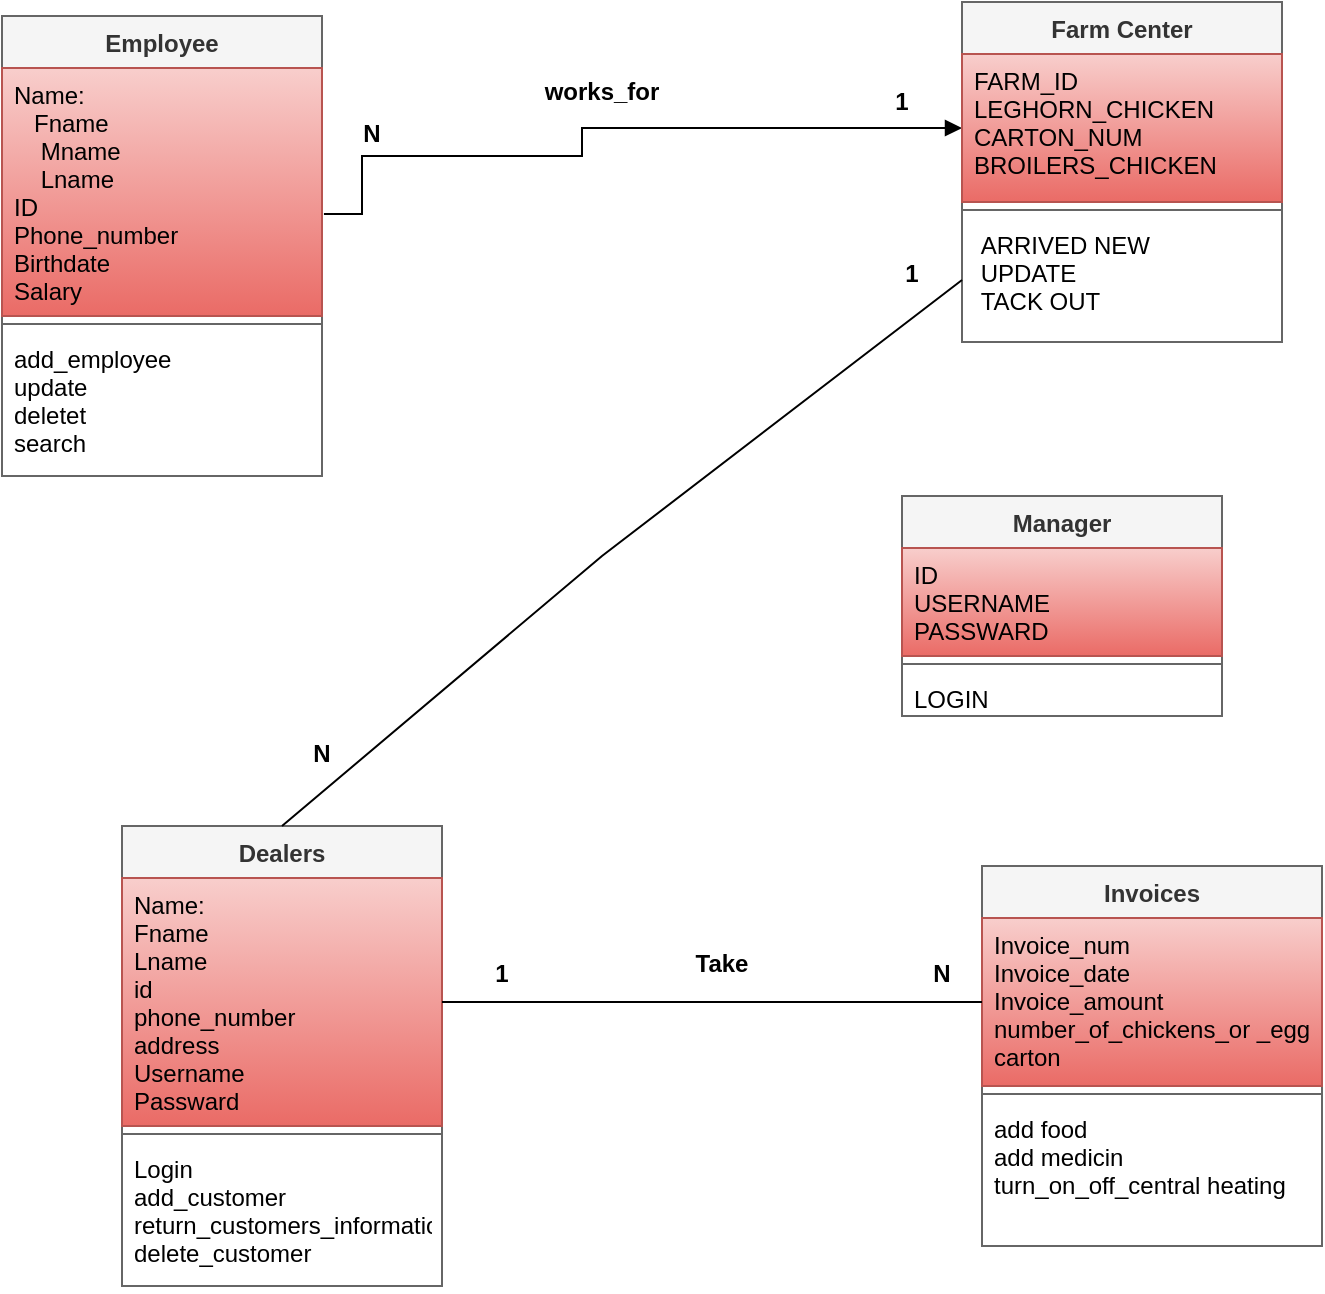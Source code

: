 <mxfile version="20.8.16" type="device"><diagram name="Page-1" id="kTZNJNUz9LKpgBuAhwWW"><mxGraphModel dx="1050" dy="629" grid="1" gridSize="10" guides="1" tooltips="1" connect="1" arrows="1" fold="1" page="1" pageScale="1" pageWidth="850" pageHeight="1100" math="0" shadow="0"><root><mxCell id="0"/><mxCell id="1" parent="0"/><mxCell id="6SDkDv7rNIjQRWa-t-SF-1" value="Employee" style="swimlane;fontStyle=1;align=center;verticalAlign=top;childLayout=stackLayout;horizontal=1;startSize=26;horizontalStack=0;resizeParent=1;resizeParentMax=0;resizeLast=0;collapsible=1;marginBottom=0;fillColor=#f5f5f5;strokeColor=#666666;fontColor=#333333;" parent="1" vertex="1"><mxGeometry x="60" y="50" width="160" height="230" as="geometry"/></mxCell><mxCell id="6SDkDv7rNIjQRWa-t-SF-2" value="Name:&#10;   Fname&#10;    Mname&#10;    Lname&#10;ID&#10;Phone_number&#10;Birthdate&#10;Salary" style="text;strokeColor=#b85450;fillColor=#f8cecc;align=left;verticalAlign=top;spacingLeft=4;spacingRight=4;overflow=hidden;rotatable=0;points=[[0,0.5],[1,0.5]];portConstraint=eastwest;gradientColor=#ea6b66;" parent="6SDkDv7rNIjQRWa-t-SF-1" vertex="1"><mxGeometry y="26" width="160" height="124" as="geometry"/></mxCell><mxCell id="6SDkDv7rNIjQRWa-t-SF-3" value="" style="line;strokeWidth=1;fillColor=none;align=left;verticalAlign=middle;spacingTop=-1;spacingLeft=3;spacingRight=3;rotatable=0;labelPosition=right;points=[];portConstraint=eastwest;strokeColor=inherit;" parent="6SDkDv7rNIjQRWa-t-SF-1" vertex="1"><mxGeometry y="150" width="160" height="8" as="geometry"/></mxCell><mxCell id="6SDkDv7rNIjQRWa-t-SF-4" value="add_employee&#10;update&#10;deletet&#10;search&#10;" style="text;strokeColor=none;fillColor=none;align=left;verticalAlign=top;spacingLeft=4;spacingRight=4;overflow=hidden;rotatable=0;points=[[0,0.5],[1,0.5]];portConstraint=eastwest;" parent="6SDkDv7rNIjQRWa-t-SF-1" vertex="1"><mxGeometry y="158" width="160" height="72" as="geometry"/></mxCell><mxCell id="6SDkDv7rNIjQRWa-t-SF-21" value="Manager" style="swimlane;fontStyle=1;align=center;verticalAlign=top;childLayout=stackLayout;horizontal=1;startSize=26;horizontalStack=0;resizeParent=1;resizeParentMax=0;resizeLast=0;collapsible=1;marginBottom=0;fillColor=#f5f5f5;strokeColor=#666666;fontColor=#333333;" parent="1" vertex="1"><mxGeometry x="510" y="290" width="160" height="110" as="geometry"/></mxCell><mxCell id="6SDkDv7rNIjQRWa-t-SF-22" value="ID&#10;USERNAME&#10;PASSWARD" style="text;strokeColor=#b85450;fillColor=#f8cecc;align=left;verticalAlign=top;spacingLeft=4;spacingRight=4;overflow=hidden;rotatable=0;points=[[0,0.5],[1,0.5]];portConstraint=eastwest;gradientColor=#ea6b66;" parent="6SDkDv7rNIjQRWa-t-SF-21" vertex="1"><mxGeometry y="26" width="160" height="54" as="geometry"/></mxCell><mxCell id="6SDkDv7rNIjQRWa-t-SF-23" value="" style="line;strokeWidth=1;fillColor=none;align=left;verticalAlign=middle;spacingTop=-1;spacingLeft=3;spacingRight=3;rotatable=0;labelPosition=right;points=[];portConstraint=eastwest;strokeColor=inherit;" parent="6SDkDv7rNIjQRWa-t-SF-21" vertex="1"><mxGeometry y="80" width="160" height="8" as="geometry"/></mxCell><mxCell id="6SDkDv7rNIjQRWa-t-SF-24" value="LOGIN" style="text;strokeColor=none;fillColor=none;align=left;verticalAlign=top;spacingLeft=4;spacingRight=4;overflow=hidden;rotatable=0;points=[[0,0.5],[1,0.5]];portConstraint=eastwest;" parent="6SDkDv7rNIjQRWa-t-SF-21" vertex="1"><mxGeometry y="88" width="160" height="22" as="geometry"/></mxCell><mxCell id="6SDkDv7rNIjQRWa-t-SF-36" value="Invoices" style="swimlane;fontStyle=1;align=center;verticalAlign=top;childLayout=stackLayout;horizontal=1;startSize=26;horizontalStack=0;resizeParent=1;resizeParentMax=0;resizeLast=0;collapsible=1;marginBottom=0;fillColor=#f5f5f5;strokeColor=#666666;fontColor=#333333;" parent="1" vertex="1"><mxGeometry x="550" y="475" width="170" height="190" as="geometry"/></mxCell><mxCell id="6SDkDv7rNIjQRWa-t-SF-37" value="Invoice_num&#10;Invoice_date&#10;Invoice_amount&#10;number_of_chickens_or _egg&#10;carton" style="text;strokeColor=#b85450;fillColor=#f8cecc;align=left;verticalAlign=top;spacingLeft=4;spacingRight=4;overflow=hidden;rotatable=0;points=[[0,0.5],[1,0.5]];portConstraint=eastwest;gradientColor=#ea6b66;" parent="6SDkDv7rNIjQRWa-t-SF-36" vertex="1"><mxGeometry y="26" width="170" height="84" as="geometry"/></mxCell><mxCell id="6SDkDv7rNIjQRWa-t-SF-38" value="" style="line;strokeWidth=1;fillColor=none;align=left;verticalAlign=middle;spacingTop=-1;spacingLeft=3;spacingRight=3;rotatable=0;labelPosition=right;points=[];portConstraint=eastwest;strokeColor=inherit;" parent="6SDkDv7rNIjQRWa-t-SF-36" vertex="1"><mxGeometry y="110" width="170" height="8" as="geometry"/></mxCell><mxCell id="6SDkDv7rNIjQRWa-t-SF-39" value="add food&#10;add medicin&#10;turn_on_off_central heating" style="text;strokeColor=none;fillColor=none;align=left;verticalAlign=top;spacingLeft=4;spacingRight=4;overflow=hidden;rotatable=0;points=[[0,0.5],[1,0.5]];portConstraint=eastwest;" parent="6SDkDv7rNIjQRWa-t-SF-36" vertex="1"><mxGeometry y="118" width="170" height="72" as="geometry"/></mxCell><mxCell id="6SDkDv7rNIjQRWa-t-SF-49" value="Dealers" style="swimlane;fontStyle=1;align=center;verticalAlign=top;childLayout=stackLayout;horizontal=1;startSize=26;horizontalStack=0;resizeParent=1;resizeParentMax=0;resizeLast=0;collapsible=1;marginBottom=0;fillColor=#f5f5f5;strokeColor=#666666;fontColor=#333333;" parent="1" vertex="1"><mxGeometry x="120" y="455" width="160" height="230" as="geometry"/></mxCell><mxCell id="6SDkDv7rNIjQRWa-t-SF-50" value="Name:&#10;Fname&#10;Lname&#10;id&#10;phone_number&#10;address&#10;Username&#10;Passward&#10;" style="text;strokeColor=#b85450;fillColor=#f8cecc;align=left;verticalAlign=top;spacingLeft=4;spacingRight=4;overflow=hidden;rotatable=0;points=[[0,0.5],[1,0.5]];portConstraint=eastwest;gradientColor=#ea6b66;" parent="6SDkDv7rNIjQRWa-t-SF-49" vertex="1"><mxGeometry y="26" width="160" height="124" as="geometry"/></mxCell><mxCell id="6SDkDv7rNIjQRWa-t-SF-51" value="" style="line;strokeWidth=1;fillColor=none;align=left;verticalAlign=middle;spacingTop=-1;spacingLeft=3;spacingRight=3;rotatable=0;labelPosition=right;points=[];portConstraint=eastwest;strokeColor=inherit;" parent="6SDkDv7rNIjQRWa-t-SF-49" vertex="1"><mxGeometry y="150" width="160" height="8" as="geometry"/></mxCell><mxCell id="6SDkDv7rNIjQRWa-t-SF-52" value="Login&#10;add_customer&#10;return_customers_information&#10;delete_customer&#10;" style="text;strokeColor=none;fillColor=none;align=left;verticalAlign=top;spacingLeft=4;spacingRight=4;overflow=hidden;rotatable=0;points=[[0,0.5],[1,0.5]];portConstraint=eastwest;" parent="6SDkDv7rNIjQRWa-t-SF-49" vertex="1"><mxGeometry y="158" width="160" height="72" as="geometry"/></mxCell><mxCell id="Ixf3lWKiUGJAoXhrbu4b-26" value="" style="endArrow=block;endFill=1;html=1;edgeStyle=orthogonalEdgeStyle;align=left;verticalAlign=top;rounded=0;exitX=1.006;exitY=0.589;exitDx=0;exitDy=0;exitPerimeter=0;entryX=0;entryY=0.5;entryDx=0;entryDy=0;" parent="1" source="6SDkDv7rNIjQRWa-t-SF-2" edge="1" target="oqZayeyF5eS3rsG4cb-D-7"><mxGeometry x="-1" relative="1" as="geometry"><mxPoint x="350" y="120" as="sourcePoint"/><mxPoint x="510" y="120" as="targetPoint"/><Array as="points"><mxPoint x="240" y="149"/><mxPoint x="240" y="120"/><mxPoint x="350" y="120"/><mxPoint x="350" y="106"/></Array></mxGeometry></mxCell><mxCell id="Ixf3lWKiUGJAoXhrbu4b-28" value="N" style="text;align=center;fontStyle=1;verticalAlign=middle;spacingLeft=3;spacingRight=3;strokeColor=none;rotatable=0;points=[[0,0.5],[1,0.5]];portConstraint=eastwest;" parent="1" vertex="1"><mxGeometry x="225" y="100" width="40" height="16" as="geometry"/></mxCell><mxCell id="Ixf3lWKiUGJAoXhrbu4b-29" value="1" style="text;align=center;fontStyle=1;verticalAlign=middle;spacingLeft=3;spacingRight=3;strokeColor=none;rotatable=0;points=[[0,0.5],[1,0.5]];portConstraint=eastwest;" parent="1" vertex="1"><mxGeometry x="490" y="84" width="40" height="16" as="geometry"/></mxCell><mxCell id="Ixf3lWKiUGJAoXhrbu4b-34" value="works_for" style="text;align=center;fontStyle=1;verticalAlign=middle;spacingLeft=3;spacingRight=3;strokeColor=none;rotatable=0;points=[[0,0.5],[1,0.5]];portConstraint=eastwest;" parent="1" vertex="1"><mxGeometry x="320" y="74" width="80" height="26" as="geometry"/></mxCell><mxCell id="oqZayeyF5eS3rsG4cb-D-6" value="Farm Center" style="swimlane;fontStyle=1;align=center;verticalAlign=top;childLayout=stackLayout;horizontal=1;startSize=26;horizontalStack=0;resizeParent=1;resizeParentMax=0;resizeLast=0;collapsible=1;marginBottom=0;fillColor=#f5f5f5;strokeColor=#666666;fontColor=#333333;" vertex="1" parent="1"><mxGeometry x="540" y="43" width="160" height="170" as="geometry"/></mxCell><mxCell id="oqZayeyF5eS3rsG4cb-D-7" value="FARM_ID&#10;LEGHORN_CHICKEN&#10;CARTON_NUM&#10;BROILERS_CHICKEN&#10;" style="text;strokeColor=#b85450;fillColor=#f8cecc;align=left;verticalAlign=top;spacingLeft=4;spacingRight=4;overflow=hidden;rotatable=0;points=[[0,0.5],[1,0.5]];portConstraint=eastwest;gradientColor=#ea6b66;" vertex="1" parent="oqZayeyF5eS3rsG4cb-D-6"><mxGeometry y="26" width="160" height="74" as="geometry"/></mxCell><mxCell id="oqZayeyF5eS3rsG4cb-D-8" value="" style="line;strokeWidth=1;fillColor=none;align=left;verticalAlign=middle;spacingTop=-1;spacingLeft=3;spacingRight=3;rotatable=0;labelPosition=right;points=[];portConstraint=eastwest;strokeColor=inherit;" vertex="1" parent="oqZayeyF5eS3rsG4cb-D-6"><mxGeometry y="100" width="160" height="8" as="geometry"/></mxCell><mxCell id="oqZayeyF5eS3rsG4cb-D-9" value=" ARRIVED NEW&#10; UPDATE&#10; TACK OUT&#10;" style="text;strokeColor=none;fillColor=none;align=left;verticalAlign=top;spacingLeft=4;spacingRight=4;overflow=hidden;rotatable=0;points=[[0,0.5],[1,0.5]];portConstraint=eastwest;" vertex="1" parent="oqZayeyF5eS3rsG4cb-D-6"><mxGeometry y="108" width="160" height="62" as="geometry"/></mxCell><mxCell id="oqZayeyF5eS3rsG4cb-D-13" value="Take" style="text;align=center;fontStyle=1;verticalAlign=middle;spacingLeft=3;spacingRight=3;strokeColor=none;rotatable=0;points=[[0,0.5],[1,0.5]];portConstraint=eastwest;" vertex="1" parent="1"><mxGeometry x="380" y="510" width="80" height="26" as="geometry"/></mxCell><mxCell id="oqZayeyF5eS3rsG4cb-D-14" value="N" style="text;align=center;fontStyle=1;verticalAlign=middle;spacingLeft=3;spacingRight=3;strokeColor=none;rotatable=0;points=[[0,0.5],[1,0.5]];portConstraint=eastwest;" vertex="1" parent="1"><mxGeometry x="510" y="520" width="40" height="16" as="geometry"/></mxCell><mxCell id="oqZayeyF5eS3rsG4cb-D-16" value="" style="endArrow=none;html=1;rounded=0;entryX=1;entryY=0.5;entryDx=0;entryDy=0;" edge="1" parent="1" source="6SDkDv7rNIjQRWa-t-SF-37" target="6SDkDv7rNIjQRWa-t-SF-50"><mxGeometry width="50" height="50" relative="1" as="geometry"><mxPoint x="729.32" y="553.412" as="sourcePoint"/><mxPoint x="130" y="553" as="targetPoint"/></mxGeometry></mxCell><mxCell id="oqZayeyF5eS3rsG4cb-D-17" value="1" style="text;align=center;fontStyle=1;verticalAlign=middle;spacingLeft=3;spacingRight=3;strokeColor=none;rotatable=0;points=[[0,0.5],[1,0.5]];portConstraint=eastwest;" vertex="1" parent="1"><mxGeometry x="290" y="520" width="40" height="16" as="geometry"/></mxCell><mxCell id="oqZayeyF5eS3rsG4cb-D-19" value="" style="endArrow=none;html=1;rounded=0;entryX=0.5;entryY=0;entryDx=0;entryDy=0;exitX=0;exitY=0.5;exitDx=0;exitDy=0;" edge="1" parent="1" source="oqZayeyF5eS3rsG4cb-D-9" target="6SDkDv7rNIjQRWa-t-SF-49"><mxGeometry width="50" height="50" relative="1" as="geometry"><mxPoint x="550" y="350" as="sourcePoint"/><mxPoint x="280" y="350" as="targetPoint"/><Array as="points"><mxPoint x="360" y="320"/></Array></mxGeometry></mxCell><mxCell id="oqZayeyF5eS3rsG4cb-D-20" value="1" style="text;align=center;fontStyle=1;verticalAlign=middle;spacingLeft=3;spacingRight=3;strokeColor=none;rotatable=0;points=[[0,0.5],[1,0.5]];portConstraint=eastwest;strokeWidth=4;" vertex="1" parent="1"><mxGeometry x="500" y="170" width="30" height="16" as="geometry"/></mxCell><mxCell id="oqZayeyF5eS3rsG4cb-D-21" value="N" style="text;align=center;fontStyle=1;verticalAlign=middle;spacingLeft=3;spacingRight=3;strokeColor=none;rotatable=0;points=[[0,0.5],[1,0.5]];portConstraint=eastwest;" vertex="1" parent="1"><mxGeometry x="200" y="410" width="40" height="16" as="geometry"/></mxCell></root></mxGraphModel></diagram></mxfile>